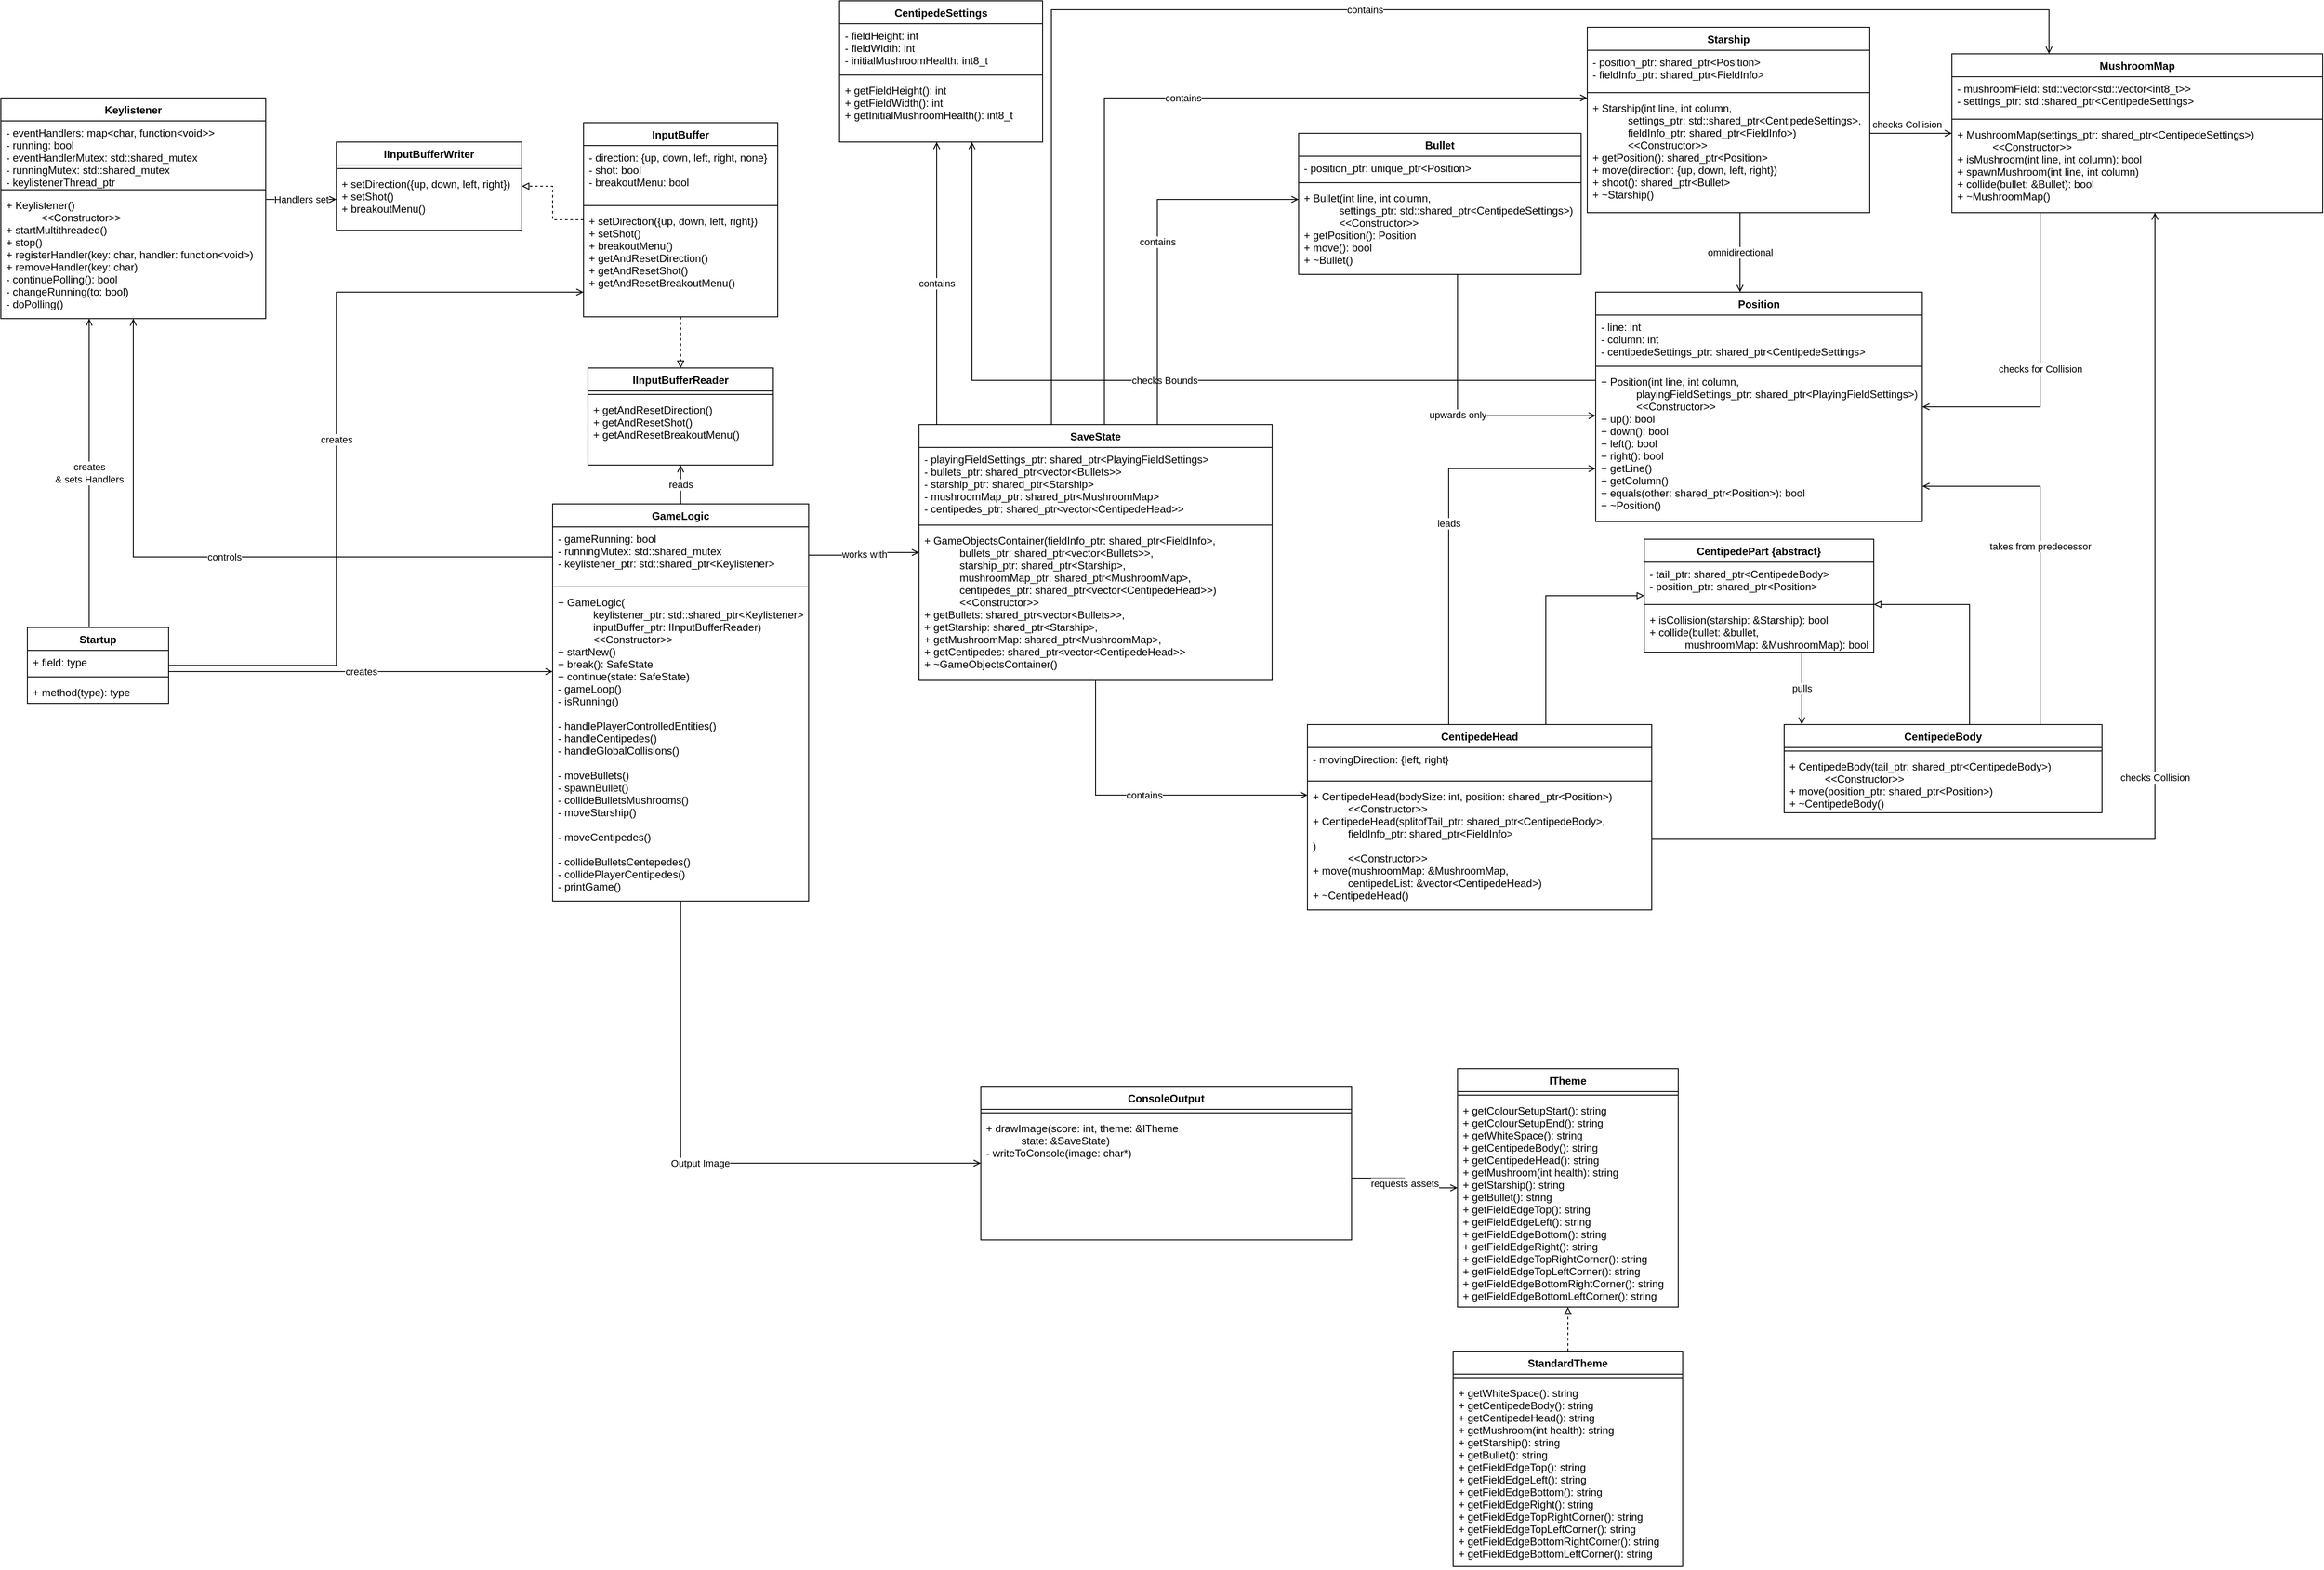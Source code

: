 <mxfile version="15.2.7" type="device"><diagram id="Fete3AJFp-oHdS9bqyW5" name="Seite-1"><mxGraphModel dx="2306" dy="1669" grid="1" gridSize="10" guides="1" tooltips="1" connect="1" arrows="1" fold="1" page="1" pageScale="1" pageWidth="827" pageHeight="1169" math="0" shadow="0"><root><mxCell id="0"/><mxCell id="1" parent="0"/><mxCell id="ihhPGb7IAAiCXQgHPR6d-10" value="leads" style="edgeStyle=orthogonalEdgeStyle;rounded=0;orthogonalLoop=1;jettySize=auto;html=1;endArrow=open;endFill=0;startArrow=none;" parent="1" source="ihhPGb7IAAiCXQgHPR6d-2" target="ihhPGb7IAAiCXQgHPR6d-6" edge="1"><mxGeometry relative="1" as="geometry"><mxPoint x="420" y="-40" as="sourcePoint"/><Array as="points"><mxPoint x="350" y="-20"/></Array></mxGeometry></mxCell><mxCell id="ihhPGb7IAAiCXQgHPR6d-20" style="edgeStyle=orthogonalEdgeStyle;rounded=0;orthogonalLoop=1;jettySize=auto;html=1;endArrow=block;endFill=0;" parent="1" source="ihhPGb7IAAiCXQgHPR6d-2" target="ihhPGb7IAAiCXQgHPR6d-11" edge="1"><mxGeometry relative="1" as="geometry"><Array as="points"><mxPoint x="460" y="124"/></Array></mxGeometry></mxCell><mxCell id="Fe8BM5wLghhJ3K5eQY7F-3" value="checks Collision" style="edgeStyle=orthogonalEdgeStyle;rounded=0;orthogonalLoop=1;jettySize=auto;html=1;endArrow=open;endFill=0;" parent="1" source="ihhPGb7IAAiCXQgHPR6d-2" target="ihhPGb7IAAiCXQgHPR6d-36" edge="1"><mxGeometry relative="1" as="geometry"><Array as="points"><mxPoint x="1150" y="400"/></Array></mxGeometry></mxCell><mxCell id="ihhPGb7IAAiCXQgHPR6d-2" value="CentipedeHead" style="swimlane;fontStyle=1;align=center;verticalAlign=top;childLayout=stackLayout;horizontal=1;startSize=26;horizontalStack=0;resizeParent=1;resizeParentMax=0;resizeLast=0;collapsible=1;marginBottom=0;" parent="1" vertex="1"><mxGeometry x="190" y="270" width="390" height="210" as="geometry"/></mxCell><mxCell id="ihhPGb7IAAiCXQgHPR6d-3" value="- movingDirection: {left, right}" style="text;strokeColor=none;fillColor=none;align=left;verticalAlign=top;spacingLeft=4;spacingRight=4;overflow=hidden;rotatable=0;points=[[0,0.5],[1,0.5]];portConstraint=eastwest;" parent="ihhPGb7IAAiCXQgHPR6d-2" vertex="1"><mxGeometry y="26" width="390" height="34" as="geometry"/></mxCell><mxCell id="ihhPGb7IAAiCXQgHPR6d-4" value="" style="line;strokeWidth=1;fillColor=none;align=left;verticalAlign=middle;spacingTop=-1;spacingLeft=3;spacingRight=3;rotatable=0;labelPosition=right;points=[];portConstraint=eastwest;" parent="ihhPGb7IAAiCXQgHPR6d-2" vertex="1"><mxGeometry y="60" width="390" height="8" as="geometry"/></mxCell><mxCell id="ihhPGb7IAAiCXQgHPR6d-5" value="+ CentipedeHead(bodySize: int, position: shared_ptr&lt;Position&gt;)&#10;            &lt;&lt;Constructor&gt;&gt;&#10;+ CentipedeHead(splitofTail_ptr: shared_ptr&lt;CentipedeBody&gt;,&#10;            fieldInfo_ptr: shared_ptr&lt;FieldInfo&gt;&#10;)&#10;            &lt;&lt;Constructor&gt;&gt;&#10;+ move(mushroomMap: &amp;MushroomMap, &#10;            centipedeList: &amp;vector&lt;CentipedeHead&gt;)&#10;+ ~CentipedeHead()" style="text;strokeColor=none;fillColor=none;align=left;verticalAlign=top;spacingLeft=4;spacingRight=4;overflow=hidden;rotatable=0;points=[[0,0.5],[1,0.5]];portConstraint=eastwest;" parent="ihhPGb7IAAiCXQgHPR6d-2" vertex="1"><mxGeometry y="68" width="390" height="142" as="geometry"/></mxCell><mxCell id="ihhPGb7IAAiCXQgHPR6d-6" value="Position" style="swimlane;fontStyle=1;align=center;verticalAlign=top;childLayout=stackLayout;horizontal=1;startSize=26;horizontalStack=0;resizeParent=1;resizeParentMax=0;resizeLast=0;collapsible=1;marginBottom=0;" parent="1" vertex="1"><mxGeometry x="516.5" y="-220" width="370" height="260" as="geometry"/></mxCell><mxCell id="ihhPGb7IAAiCXQgHPR6d-7" value="- line: int&#10;- column: int&#10;- centipedeSettings_ptr: shared_ptr&lt;CentipedeSettings&gt;" style="text;strokeColor=none;fillColor=none;align=left;verticalAlign=top;spacingLeft=4;spacingRight=4;overflow=hidden;rotatable=0;points=[[0,0.5],[1,0.5]];portConstraint=eastwest;" parent="ihhPGb7IAAiCXQgHPR6d-6" vertex="1"><mxGeometry y="26" width="370" height="54" as="geometry"/></mxCell><mxCell id="ihhPGb7IAAiCXQgHPR6d-8" value="" style="line;strokeWidth=1;fillColor=none;align=left;verticalAlign=middle;spacingTop=-1;spacingLeft=3;spacingRight=3;rotatable=0;labelPosition=right;points=[];portConstraint=eastwest;" parent="ihhPGb7IAAiCXQgHPR6d-6" vertex="1"><mxGeometry y="80" width="370" height="8" as="geometry"/></mxCell><mxCell id="ihhPGb7IAAiCXQgHPR6d-9" value="+ Position(int line, int column,&#10;            playingFieldSettings_ptr: shared_ptr&lt;PlayingFieldSettings&gt;) &#10;            &lt;&lt;Constructor&gt;&gt;&#10;+ up(): bool&#10;+ down(): bool&#10;+ left(): bool&#10;+ right(): bool&#10;+ getLine()&#10;+ getColumn()&#10;+ equals(other: shared_ptr&lt;Position&gt;): bool&#10;+ ~Position()" style="text;strokeColor=none;fillColor=none;align=left;verticalAlign=top;spacingLeft=4;spacingRight=4;overflow=hidden;rotatable=0;points=[[0,0.5],[1,0.5]];portConstraint=eastwest;" parent="ihhPGb7IAAiCXQgHPR6d-6" vertex="1"><mxGeometry y="88" width="370" height="172" as="geometry"/></mxCell><mxCell id="ihhPGb7IAAiCXQgHPR6d-11" value="CentipedePart {abstract}" style="swimlane;fontStyle=1;align=center;verticalAlign=top;childLayout=stackLayout;horizontal=1;startSize=26;horizontalStack=0;resizeParent=1;resizeParentMax=0;resizeLast=0;collapsible=1;marginBottom=0;" parent="1" vertex="1"><mxGeometry x="571.5" y="60" width="260" height="128" as="geometry"/></mxCell><mxCell id="ihhPGb7IAAiCXQgHPR6d-12" value="- tail_ptr: shared_ptr&lt;CentipedeBody&gt;&#10;- position_ptr: shared_ptr&lt;Position&gt;" style="text;strokeColor=none;fillColor=none;align=left;verticalAlign=top;spacingLeft=4;spacingRight=4;overflow=hidden;rotatable=0;points=[[0,0.5],[1,0.5]];portConstraint=eastwest;" parent="ihhPGb7IAAiCXQgHPR6d-11" vertex="1"><mxGeometry y="26" width="260" height="44" as="geometry"/></mxCell><mxCell id="ihhPGb7IAAiCXQgHPR6d-13" value="" style="line;strokeWidth=1;fillColor=none;align=left;verticalAlign=middle;spacingTop=-1;spacingLeft=3;spacingRight=3;rotatable=0;labelPosition=right;points=[];portConstraint=eastwest;" parent="ihhPGb7IAAiCXQgHPR6d-11" vertex="1"><mxGeometry y="70" width="260" height="8" as="geometry"/></mxCell><mxCell id="ihhPGb7IAAiCXQgHPR6d-14" value="+ isCollision(starship: &amp;Starship): bool&#10;+ collide(bullet: &amp;bullet, &#10;            mushroomMap: &amp;MushroomMap): bool " style="text;strokeColor=none;fillColor=none;align=left;verticalAlign=top;spacingLeft=4;spacingRight=4;overflow=hidden;rotatable=0;points=[[0,0.5],[1,0.5]];portConstraint=eastwest;" parent="ihhPGb7IAAiCXQgHPR6d-11" vertex="1"><mxGeometry y="78" width="260" height="50" as="geometry"/></mxCell><mxCell id="ihhPGb7IAAiCXQgHPR6d-21" value="CentipedeBody" style="swimlane;fontStyle=1;align=center;verticalAlign=top;childLayout=stackLayout;horizontal=1;startSize=26;horizontalStack=0;resizeParent=1;resizeParentMax=0;resizeLast=0;collapsible=1;marginBottom=0;" parent="1" vertex="1"><mxGeometry x="730" y="270" width="360" height="100" as="geometry"/></mxCell><mxCell id="ihhPGb7IAAiCXQgHPR6d-23" value="" style="line;strokeWidth=1;fillColor=none;align=left;verticalAlign=middle;spacingTop=-1;spacingLeft=3;spacingRight=3;rotatable=0;labelPosition=right;points=[];portConstraint=eastwest;" parent="ihhPGb7IAAiCXQgHPR6d-21" vertex="1"><mxGeometry y="26" width="360" height="8" as="geometry"/></mxCell><mxCell id="ihhPGb7IAAiCXQgHPR6d-24" value="+ CentipedeBody(tail_ptr: shared_ptr&lt;CentipedeBody&gt;) &#10;            &lt;&lt;Constructor&gt;&gt;&#10;+ move(position_ptr: shared_ptr&lt;Position&gt;)&#10;+ ~CentipedeBody()" style="text;strokeColor=none;fillColor=none;align=left;verticalAlign=top;spacingLeft=4;spacingRight=4;overflow=hidden;rotatable=0;points=[[0,0.5],[1,0.5]];portConstraint=eastwest;" parent="ihhPGb7IAAiCXQgHPR6d-21" vertex="1"><mxGeometry y="34" width="360" height="66" as="geometry"/></mxCell><mxCell id="ihhPGb7IAAiCXQgHPR6d-25" value="pulls" style="edgeStyle=orthogonalEdgeStyle;rounded=0;orthogonalLoop=1;jettySize=auto;html=1;endArrow=open;endFill=0;startArrow=none;" parent="1" source="ihhPGb7IAAiCXQgHPR6d-11" target="ihhPGb7IAAiCXQgHPR6d-21" edge="1"><mxGeometry relative="1" as="geometry"><mxPoint x="360.034" y="280" as="sourcePoint"/><mxPoint x="570" y="-39.966" as="targetPoint"/><Array as="points"><mxPoint x="750" y="240"/><mxPoint x="750" y="240"/></Array></mxGeometry></mxCell><mxCell id="ihhPGb7IAAiCXQgHPR6d-26" style="edgeStyle=orthogonalEdgeStyle;rounded=0;orthogonalLoop=1;jettySize=auto;html=1;endArrow=block;endFill=0;" parent="1" source="ihhPGb7IAAiCXQgHPR6d-21" target="ihhPGb7IAAiCXQgHPR6d-11" edge="1"><mxGeometry relative="1" as="geometry"><mxPoint x="470" y="280" as="sourcePoint"/><mxPoint x="630" y="134.034" as="targetPoint"/><Array as="points"><mxPoint x="940" y="134"/></Array></mxGeometry></mxCell><mxCell id="ihhPGb7IAAiCXQgHPR6d-27" value="takes from predecessor" style="edgeStyle=orthogonalEdgeStyle;rounded=0;orthogonalLoop=1;jettySize=auto;html=1;endArrow=open;endFill=0;startArrow=none;" parent="1" source="ihhPGb7IAAiCXQgHPR6d-21" target="ihhPGb7IAAiCXQgHPR6d-6" edge="1"><mxGeometry relative="1" as="geometry"><mxPoint x="360" y="280" as="sourcePoint"/><mxPoint x="570" y="-40" as="targetPoint"/><Array as="points"><mxPoint x="1020"/></Array></mxGeometry></mxCell><mxCell id="ihhPGb7IAAiCXQgHPR6d-28" value="Bullet" style="swimlane;fontStyle=1;align=center;verticalAlign=top;childLayout=stackLayout;horizontal=1;startSize=26;horizontalStack=0;resizeParent=1;resizeParentMax=0;resizeLast=0;collapsible=1;marginBottom=0;" parent="1" vertex="1"><mxGeometry x="180" y="-400" width="320" height="160" as="geometry"/></mxCell><mxCell id="ihhPGb7IAAiCXQgHPR6d-29" value="- position_ptr: unique_ptr&lt;Position&gt;" style="text;strokeColor=none;fillColor=none;align=left;verticalAlign=top;spacingLeft=4;spacingRight=4;overflow=hidden;rotatable=0;points=[[0,0.5],[1,0.5]];portConstraint=eastwest;" parent="ihhPGb7IAAiCXQgHPR6d-28" vertex="1"><mxGeometry y="26" width="320" height="26" as="geometry"/></mxCell><mxCell id="ihhPGb7IAAiCXQgHPR6d-30" value="" style="line;strokeWidth=1;fillColor=none;align=left;verticalAlign=middle;spacingTop=-1;spacingLeft=3;spacingRight=3;rotatable=0;labelPosition=right;points=[];portConstraint=eastwest;" parent="ihhPGb7IAAiCXQgHPR6d-28" vertex="1"><mxGeometry y="52" width="320" height="8" as="geometry"/></mxCell><mxCell id="ihhPGb7IAAiCXQgHPR6d-31" value="+ Bullet(int line, int column, &#10;            settings_ptr: std::shared_ptr&lt;CentipedeSettings&gt;)&#10;            &lt;&lt;Constructor&gt;&gt;&#10;+ getPosition(): Position&#10;+ move(): bool&#10;+ ~Bullet()" style="text;strokeColor=none;fillColor=none;align=left;verticalAlign=top;spacingLeft=4;spacingRight=4;overflow=hidden;rotatable=0;points=[[0,0.5],[1,0.5]];portConstraint=eastwest;" parent="ihhPGb7IAAiCXQgHPR6d-28" vertex="1"><mxGeometry y="60" width="320" height="100" as="geometry"/></mxCell><mxCell id="9--VVOjjglLbvGgBXjqM-2" value="checks Bounds" style="edgeStyle=orthogonalEdgeStyle;rounded=0;orthogonalLoop=1;jettySize=auto;html=1;endArrow=open;endFill=0;" parent="1" source="ihhPGb7IAAiCXQgHPR6d-6" target="ihhPGb7IAAiCXQgHPR6d-56" edge="1"><mxGeometry relative="1" as="geometry"><Array as="points"><mxPoint x="-190" y="-120"/></Array></mxGeometry></mxCell><mxCell id="ihhPGb7IAAiCXQgHPR6d-32" value="Starship" style="swimlane;fontStyle=1;align=center;verticalAlign=top;childLayout=stackLayout;horizontal=1;startSize=26;horizontalStack=0;resizeParent=1;resizeParentMax=0;resizeLast=0;collapsible=1;marginBottom=0;" parent="1" vertex="1"><mxGeometry x="507" y="-520" width="320" height="210" as="geometry"/></mxCell><mxCell id="ihhPGb7IAAiCXQgHPR6d-33" value="- position_ptr: shared_ptr&lt;Position&gt;&#10;- fieldInfo_ptr: shared_ptr&lt;FieldInfo&gt;" style="text;strokeColor=none;fillColor=none;align=left;verticalAlign=top;spacingLeft=4;spacingRight=4;overflow=hidden;rotatable=0;points=[[0,0.5],[1,0.5]];portConstraint=eastwest;" parent="ihhPGb7IAAiCXQgHPR6d-32" vertex="1"><mxGeometry y="26" width="320" height="44" as="geometry"/></mxCell><mxCell id="ihhPGb7IAAiCXQgHPR6d-34" value="" style="line;strokeWidth=1;fillColor=none;align=left;verticalAlign=middle;spacingTop=-1;spacingLeft=3;spacingRight=3;rotatable=0;labelPosition=right;points=[];portConstraint=eastwest;" parent="ihhPGb7IAAiCXQgHPR6d-32" vertex="1"><mxGeometry y="70" width="320" height="8" as="geometry"/></mxCell><mxCell id="ihhPGb7IAAiCXQgHPR6d-35" value="+ Starship(int line, int column, &#10;            settings_ptr: std::shared_ptr&lt;CentipedeSettings&gt;,&#10;            fieldInfo_ptr: shared_ptr&lt;FieldInfo&gt;)&#10;            &lt;&lt;Constructor&gt;&gt;&#10;+ getPosition(): shared_ptr&lt;Position&gt;&#10;+ move(direction: {up, down, left, right})&#10;+ shoot(): shared_ptr&lt;Bullet&gt;&#10;+ ~Starship()" style="text;strokeColor=none;fillColor=none;align=left;verticalAlign=top;spacingLeft=4;spacingRight=4;overflow=hidden;rotatable=0;points=[[0,0.5],[1,0.5]];portConstraint=eastwest;" parent="ihhPGb7IAAiCXQgHPR6d-32" vertex="1"><mxGeometry y="78" width="320" height="132" as="geometry"/></mxCell><mxCell id="Fe8BM5wLghhJ3K5eQY7F-29" value="checks for Collision" style="edgeStyle=orthogonalEdgeStyle;rounded=0;orthogonalLoop=1;jettySize=auto;html=1;endArrow=open;endFill=0;" parent="1" source="ihhPGb7IAAiCXQgHPR6d-36" target="ihhPGb7IAAiCXQgHPR6d-6" edge="1"><mxGeometry relative="1" as="geometry"><Array as="points"><mxPoint x="1020" y="-90"/></Array></mxGeometry></mxCell><mxCell id="ihhPGb7IAAiCXQgHPR6d-36" value="MushroomMap" style="swimlane;fontStyle=1;align=center;verticalAlign=top;childLayout=stackLayout;horizontal=1;startSize=26;horizontalStack=0;resizeParent=1;resizeParentMax=0;resizeLast=0;collapsible=1;marginBottom=0;" parent="1" vertex="1"><mxGeometry x="920" y="-490" width="420" height="180" as="geometry"/></mxCell><mxCell id="ihhPGb7IAAiCXQgHPR6d-37" value="- mushroomField: std::vector&lt;std::vector&lt;int8_t&gt;&gt;&#10;- settings_ptr: std::shared_ptr&lt;CentipedeSettings&gt;" style="text;strokeColor=none;fillColor=none;align=left;verticalAlign=top;spacingLeft=4;spacingRight=4;overflow=hidden;rotatable=0;points=[[0,0.5],[1,0.5]];portConstraint=eastwest;" parent="ihhPGb7IAAiCXQgHPR6d-36" vertex="1"><mxGeometry y="26" width="420" height="44" as="geometry"/></mxCell><mxCell id="ihhPGb7IAAiCXQgHPR6d-38" value="" style="line;strokeWidth=1;fillColor=none;align=left;verticalAlign=middle;spacingTop=-1;spacingLeft=3;spacingRight=3;rotatable=0;labelPosition=right;points=[];portConstraint=eastwest;" parent="ihhPGb7IAAiCXQgHPR6d-36" vertex="1"><mxGeometry y="70" width="420" height="8" as="geometry"/></mxCell><mxCell id="ihhPGb7IAAiCXQgHPR6d-39" value="+ MushroomMap(settings_ptr: shared_ptr&lt;CentipedeSettings&gt;)&#10;            &lt;&lt;Constructor&gt;&gt;&#10;+ isMushroom(int line, int column): bool&#10;+ spawnMushroom(int line, int column)&#10;+ collide(bullet: &amp;Bullet): bool&#10;+ ~MushroomMap()" style="text;strokeColor=none;fillColor=none;align=left;verticalAlign=top;spacingLeft=4;spacingRight=4;overflow=hidden;rotatable=0;points=[[0,0.5],[1,0.5]];portConstraint=eastwest;" parent="ihhPGb7IAAiCXQgHPR6d-36" vertex="1"><mxGeometry y="78" width="420" height="102" as="geometry"/></mxCell><mxCell id="ihhPGb7IAAiCXQgHPR6d-41" value="upwards only" style="edgeStyle=orthogonalEdgeStyle;rounded=0;orthogonalLoop=1;jettySize=auto;html=1;endArrow=open;endFill=0;startArrow=none;" parent="1" source="ihhPGb7IAAiCXQgHPR6d-28" target="ihhPGb7IAAiCXQgHPR6d-6" edge="1"><mxGeometry relative="1" as="geometry"><mxPoint x="360.034" y="280" as="sourcePoint"/><mxPoint x="571.5" y="-39.966" as="targetPoint"/><Array as="points"><mxPoint x="360" y="-80"/></Array></mxGeometry></mxCell><mxCell id="ihhPGb7IAAiCXQgHPR6d-43" value="omnidirectional" style="edgeStyle=orthogonalEdgeStyle;rounded=0;orthogonalLoop=1;jettySize=auto;html=1;endArrow=open;endFill=0;startArrow=none;" parent="1" source="ihhPGb7IAAiCXQgHPR6d-32" target="ihhPGb7IAAiCXQgHPR6d-6" edge="1"><mxGeometry relative="1" as="geometry"><mxPoint x="1030.034" y="280" as="sourcePoint"/><mxPoint x="851.5" y="10.034" as="targetPoint"/><Array as="points"><mxPoint x="680" y="-230"/><mxPoint x="680" y="-230"/></Array></mxGeometry></mxCell><mxCell id="ihhPGb7IAAiCXQgHPR6d-48" value="contains" style="edgeStyle=orthogonalEdgeStyle;rounded=0;orthogonalLoop=1;jettySize=auto;html=1;endArrow=open;endFill=0;" parent="1" source="ihhPGb7IAAiCXQgHPR6d-44" target="ihhPGb7IAAiCXQgHPR6d-2" edge="1"><mxGeometry relative="1" as="geometry"><Array as="points"><mxPoint x="-50" y="350"/></Array></mxGeometry></mxCell><mxCell id="ihhPGb7IAAiCXQgHPR6d-49" value="contains" style="edgeStyle=orthogonalEdgeStyle;rounded=0;orthogonalLoop=1;jettySize=auto;html=1;endArrow=open;endFill=0;" parent="1" source="ihhPGb7IAAiCXQgHPR6d-44" target="ihhPGb7IAAiCXQgHPR6d-28" edge="1"><mxGeometry relative="1" as="geometry"><Array as="points"><mxPoint x="20" y="-325"/></Array></mxGeometry></mxCell><mxCell id="ihhPGb7IAAiCXQgHPR6d-50" value="contains" style="edgeStyle=orthogonalEdgeStyle;rounded=0;orthogonalLoop=1;jettySize=auto;html=1;endArrow=open;endFill=0;" parent="1" source="ihhPGb7IAAiCXQgHPR6d-44" target="ihhPGb7IAAiCXQgHPR6d-32" edge="1"><mxGeometry relative="1" as="geometry"><Array as="points"><mxPoint x="-40" y="-440"/></Array></mxGeometry></mxCell><mxCell id="ihhPGb7IAAiCXQgHPR6d-51" value="contains" style="edgeStyle=orthogonalEdgeStyle;rounded=0;orthogonalLoop=1;jettySize=auto;html=1;endArrow=open;endFill=0;" parent="1" source="ihhPGb7IAAiCXQgHPR6d-44" target="ihhPGb7IAAiCXQgHPR6d-36" edge="1"><mxGeometry relative="1" as="geometry"><Array as="points"><mxPoint x="-100" y="-540"/><mxPoint x="1030" y="-540"/></Array></mxGeometry></mxCell><mxCell id="9--VVOjjglLbvGgBXjqM-1" value="contains" style="edgeStyle=orthogonalEdgeStyle;rounded=0;orthogonalLoop=1;jettySize=auto;html=1;endArrow=open;endFill=0;" parent="1" source="ihhPGb7IAAiCXQgHPR6d-44" target="ihhPGb7IAAiCXQgHPR6d-56" edge="1"><mxGeometry relative="1" as="geometry"><Array as="points"><mxPoint x="-230" y="-310"/><mxPoint x="-230" y="-310"/></Array></mxGeometry></mxCell><mxCell id="ihhPGb7IAAiCXQgHPR6d-44" value="SaveState" style="swimlane;fontStyle=1;align=center;verticalAlign=top;childLayout=stackLayout;horizontal=1;startSize=26;horizontalStack=0;resizeParent=1;resizeParentMax=0;resizeLast=0;collapsible=1;marginBottom=0;" parent="1" vertex="1"><mxGeometry x="-250" y="-70" width="400" height="290" as="geometry"/></mxCell><mxCell id="ihhPGb7IAAiCXQgHPR6d-45" value="- playingFieldSettings_ptr: shared_ptr&lt;PlayingFieldSettings&gt;&#10;- bullets_ptr: shared_ptr&lt;vector&lt;Bullets&gt;&gt;&#10;- starship_ptr: shared_ptr&lt;Starship&gt;&#10;- mushroomMap_ptr: shared_ptr&lt;MushroomMap&gt;&#10;- centipedes_ptr: shared_ptr&lt;vector&lt;CentipedeHead&gt;&gt;" style="text;strokeColor=none;fillColor=none;align=left;verticalAlign=top;spacingLeft=4;spacingRight=4;overflow=hidden;rotatable=0;points=[[0,0.5],[1,0.5]];portConstraint=eastwest;" parent="ihhPGb7IAAiCXQgHPR6d-44" vertex="1"><mxGeometry y="26" width="400" height="84" as="geometry"/></mxCell><mxCell id="ihhPGb7IAAiCXQgHPR6d-46" value="" style="line;strokeWidth=1;fillColor=none;align=left;verticalAlign=middle;spacingTop=-1;spacingLeft=3;spacingRight=3;rotatable=0;labelPosition=right;points=[];portConstraint=eastwest;" parent="ihhPGb7IAAiCXQgHPR6d-44" vertex="1"><mxGeometry y="110" width="400" height="8" as="geometry"/></mxCell><mxCell id="ihhPGb7IAAiCXQgHPR6d-47" value="+ GameObjectsContainer(fieldInfo_ptr: shared_ptr&lt;FieldInfo&gt;, &#10;            bullets_ptr: shared_ptr&lt;vector&lt;Bullets&gt;&gt;,&#10;            starship_ptr: shared_ptr&lt;Starship&gt;,&#10;            mushroomMap_ptr: shared_ptr&lt;MushroomMap&gt;,&#10;            centipedes_ptr: shared_ptr&lt;vector&lt;CentipedeHead&gt;&gt;)&#10;            &lt;&lt;Constructor&gt;&gt;&#10;+ getBullets: shared_ptr&lt;vector&lt;Bullets&gt;&gt;,&#10;+ getStarship: shared_ptr&lt;Starship&gt;,&#10;+ getMushroomMap: shared_ptr&lt;MushroomMap&gt;,&#10;+ getCentipedes: shared_ptr&lt;vector&lt;CentipedeHead&gt;&gt;&#10;+ ~GameObjectsContainer()" style="text;strokeColor=none;fillColor=none;align=left;verticalAlign=top;spacingLeft=4;spacingRight=4;overflow=hidden;rotatable=0;points=[[0,0.5],[1,0.5]];portConstraint=eastwest;" parent="ihhPGb7IAAiCXQgHPR6d-44" vertex="1"><mxGeometry y="118" width="400" height="172" as="geometry"/></mxCell><mxCell id="ihhPGb7IAAiCXQgHPR6d-52" value="ConsoleOutput" style="swimlane;fontStyle=1;align=center;verticalAlign=top;childLayout=stackLayout;horizontal=1;startSize=26;horizontalStack=0;resizeParent=1;resizeParentMax=0;resizeLast=0;collapsible=1;marginBottom=0;" parent="1" vertex="1"><mxGeometry x="-180" y="680" width="420" height="174" as="geometry"/></mxCell><mxCell id="ihhPGb7IAAiCXQgHPR6d-54" value="" style="line;strokeWidth=1;fillColor=none;align=left;verticalAlign=middle;spacingTop=-1;spacingLeft=3;spacingRight=3;rotatable=0;labelPosition=right;points=[];portConstraint=eastwest;" parent="ihhPGb7IAAiCXQgHPR6d-52" vertex="1"><mxGeometry y="26" width="420" height="8" as="geometry"/></mxCell><mxCell id="ihhPGb7IAAiCXQgHPR6d-55" value="+ drawImage(score: int, theme: &amp;ITheme&#10;            state: &amp;SaveState)&#10;- writeToConsole(image: char*)" style="text;strokeColor=none;fillColor=none;align=left;verticalAlign=top;spacingLeft=4;spacingRight=4;overflow=hidden;rotatable=0;points=[[0,0.5],[1,0.5]];portConstraint=eastwest;" parent="ihhPGb7IAAiCXQgHPR6d-52" vertex="1"><mxGeometry y="34" width="420" height="140" as="geometry"/></mxCell><mxCell id="ihhPGb7IAAiCXQgHPR6d-56" value="CentipedeSettings" style="swimlane;fontStyle=1;align=center;verticalAlign=top;childLayout=stackLayout;horizontal=1;startSize=26;horizontalStack=0;resizeParent=1;resizeParentMax=0;resizeLast=0;collapsible=1;marginBottom=0;" parent="1" vertex="1"><mxGeometry x="-340" y="-550" width="230" height="160" as="geometry"/></mxCell><mxCell id="ihhPGb7IAAiCXQgHPR6d-57" value="- fieldHeight: int&#10;- fieldWidth: int&#10;- initialMushroomHealth: int8_t " style="text;strokeColor=none;fillColor=none;align=left;verticalAlign=top;spacingLeft=4;spacingRight=4;overflow=hidden;rotatable=0;points=[[0,0.5],[1,0.5]];portConstraint=eastwest;" parent="ihhPGb7IAAiCXQgHPR6d-56" vertex="1"><mxGeometry y="26" width="230" height="54" as="geometry"/></mxCell><mxCell id="ihhPGb7IAAiCXQgHPR6d-58" value="" style="line;strokeWidth=1;fillColor=none;align=left;verticalAlign=middle;spacingTop=-1;spacingLeft=3;spacingRight=3;rotatable=0;labelPosition=right;points=[];portConstraint=eastwest;" parent="ihhPGb7IAAiCXQgHPR6d-56" vertex="1"><mxGeometry y="80" width="230" height="8" as="geometry"/></mxCell><mxCell id="ihhPGb7IAAiCXQgHPR6d-59" value="+ getFieldHeight(): int&#10;+ getFieldWidth(): int&#10;+ getInitialMushroomHealth(): int8_t" style="text;strokeColor=none;fillColor=none;align=left;verticalAlign=top;spacingLeft=4;spacingRight=4;overflow=hidden;rotatable=0;points=[[0,0.5],[1,0.5]];portConstraint=eastwest;" parent="ihhPGb7IAAiCXQgHPR6d-56" vertex="1"><mxGeometry y="88" width="230" height="72" as="geometry"/></mxCell><mxCell id="ihhPGb7IAAiCXQgHPR6d-60" value="ITheme" style="swimlane;fontStyle=1;align=center;verticalAlign=top;childLayout=stackLayout;horizontal=1;startSize=26;horizontalStack=0;resizeParent=1;resizeParentMax=0;resizeLast=0;collapsible=1;marginBottom=0;" parent="1" vertex="1"><mxGeometry x="360" y="660" width="250" height="270" as="geometry"/></mxCell><mxCell id="ihhPGb7IAAiCXQgHPR6d-62" value="" style="line;strokeWidth=1;fillColor=none;align=left;verticalAlign=middle;spacingTop=-1;spacingLeft=3;spacingRight=3;rotatable=0;labelPosition=right;points=[];portConstraint=eastwest;" parent="ihhPGb7IAAiCXQgHPR6d-60" vertex="1"><mxGeometry y="26" width="250" height="8" as="geometry"/></mxCell><mxCell id="ihhPGb7IAAiCXQgHPR6d-63" value="+ getColourSetupStart(): string&#10;+ getColourSetupEnd(): string&#10;+ getWhiteSpace(): string&#10;+ getCentipedeBody(): string&#10;+ getCentipedeHead(): string&#10;+ getMushroom(int health): string&#10;+ getStarship(): string&#10;+ getBullet(): string&#10;+ getFieldEdgeTop(): string&#10;+ getFieldEdgeLeft(): string&#10;+ getFieldEdgeBottom(): string&#10;+ getFieldEdgeRight(): string&#10;+ getFieldEdgeTopRightCorner(): string&#10;+ getFieldEdgeTopLeftCorner(): string&#10;+ getFieldEdgeBottomRightCorner(): string&#10;+ getFieldEdgeBottomLeftCorner(): string" style="text;strokeColor=none;fillColor=none;align=left;verticalAlign=top;spacingLeft=4;spacingRight=4;overflow=hidden;rotatable=0;points=[[0,0.5],[1,0.5]];portConstraint=eastwest;" parent="ihhPGb7IAAiCXQgHPR6d-60" vertex="1"><mxGeometry y="34" width="250" height="236" as="geometry"/></mxCell><mxCell id="ihhPGb7IAAiCXQgHPR6d-68" style="edgeStyle=orthogonalEdgeStyle;rounded=0;orthogonalLoop=1;jettySize=auto;html=1;dashed=1;endArrow=block;endFill=0;" parent="1" source="ihhPGb7IAAiCXQgHPR6d-64" target="ihhPGb7IAAiCXQgHPR6d-60" edge="1"><mxGeometry relative="1" as="geometry"/></mxCell><mxCell id="ihhPGb7IAAiCXQgHPR6d-64" value="StandardTheme" style="swimlane;fontStyle=1;align=center;verticalAlign=top;childLayout=stackLayout;horizontal=1;startSize=26;horizontalStack=0;resizeParent=1;resizeParentMax=0;resizeLast=0;collapsible=1;marginBottom=0;" parent="1" vertex="1"><mxGeometry x="355" y="980" width="260" height="244" as="geometry"/></mxCell><mxCell id="ihhPGb7IAAiCXQgHPR6d-66" value="" style="line;strokeWidth=1;fillColor=none;align=left;verticalAlign=middle;spacingTop=-1;spacingLeft=3;spacingRight=3;rotatable=0;labelPosition=right;points=[];portConstraint=eastwest;" parent="ihhPGb7IAAiCXQgHPR6d-64" vertex="1"><mxGeometry y="26" width="260" height="8" as="geometry"/></mxCell><mxCell id="ihhPGb7IAAiCXQgHPR6d-67" value="+ getWhiteSpace(): string&#10;+ getCentipedeBody(): string&#10;+ getCentipedeHead(): string&#10;+ getMushroom(int health): string&#10;+ getStarship(): string&#10;+ getBullet(): string&#10;+ getFieldEdgeTop(): string&#10;+ getFieldEdgeLeft(): string&#10;+ getFieldEdgeBottom(): string&#10;+ getFieldEdgeRight(): string&#10;+ getFieldEdgeTopRightCorner(): string&#10;+ getFieldEdgeTopLeftCorner(): string&#10;+ getFieldEdgeBottomRightCorner(): string&#10;+ getFieldEdgeBottomLeftCorner(): string" style="text;strokeColor=none;fillColor=none;align=left;verticalAlign=top;spacingLeft=4;spacingRight=4;overflow=hidden;rotatable=0;points=[[0,0.5],[1,0.5]];portConstraint=eastwest;" parent="ihhPGb7IAAiCXQgHPR6d-64" vertex="1"><mxGeometry y="34" width="260" height="210" as="geometry"/></mxCell><mxCell id="ihhPGb7IAAiCXQgHPR6d-69" value="requests assets" style="edgeStyle=orthogonalEdgeStyle;rounded=0;orthogonalLoop=1;jettySize=auto;html=1;endArrow=open;endFill=0;" parent="1" source="ihhPGb7IAAiCXQgHPR6d-55" target="ihhPGb7IAAiCXQgHPR6d-60" edge="1"><mxGeometry relative="1" as="geometry"/></mxCell><mxCell id="Fe8BM5wLghhJ3K5eQY7F-1" value="checks Collision" style="edgeStyle=orthogonalEdgeStyle;rounded=0;orthogonalLoop=1;jettySize=auto;html=1;endArrow=open;endFill=0;" parent="1" source="ihhPGb7IAAiCXQgHPR6d-32" target="ihhPGb7IAAiCXQgHPR6d-36" edge="1"><mxGeometry x="-0.111" y="10" relative="1" as="geometry"><Array as="points"><mxPoint x="850" y="-400"/><mxPoint x="850" y="-400"/></Array><mxPoint as="offset"/></mxGeometry></mxCell><mxCell id="Fe8BM5wLghhJ3K5eQY7F-21" value="Handlers set" style="edgeStyle=orthogonalEdgeStyle;rounded=0;orthogonalLoop=1;jettySize=auto;html=1;endArrow=open;endFill=0;" parent="1" source="Fe8BM5wLghhJ3K5eQY7F-4" target="Fe8BM5wLghhJ3K5eQY7F-12" edge="1"><mxGeometry relative="1" as="geometry"><Array as="points"><mxPoint x="-930" y="-325"/><mxPoint x="-930" y="-325"/></Array></mxGeometry></mxCell><mxCell id="Fe8BM5wLghhJ3K5eQY7F-4" value="Keylistener" style="swimlane;fontStyle=1;align=center;verticalAlign=top;childLayout=stackLayout;horizontal=1;startSize=26;horizontalStack=0;resizeParent=1;resizeParentMax=0;resizeLast=0;collapsible=1;marginBottom=0;" parent="1" vertex="1"><mxGeometry x="-1290" y="-440" width="300" height="250" as="geometry"/></mxCell><mxCell id="Fe8BM5wLghhJ3K5eQY7F-5" value="- eventHandlers: map&lt;char, function&lt;void&gt;&gt;&#10;- running: bool&#10;- eventHandlerMutex: std::shared_mutex&#10;- runningMutex: std::shared_mutex&#10;- keylistenerThread_ptr" style="text;strokeColor=none;fillColor=none;align=left;verticalAlign=top;spacingLeft=4;spacingRight=4;overflow=hidden;rotatable=0;points=[[0,0.5],[1,0.5]];portConstraint=eastwest;" parent="Fe8BM5wLghhJ3K5eQY7F-4" vertex="1"><mxGeometry y="26" width="300" height="74" as="geometry"/></mxCell><mxCell id="Fe8BM5wLghhJ3K5eQY7F-6" value="" style="line;strokeWidth=1;fillColor=none;align=left;verticalAlign=middle;spacingTop=-1;spacingLeft=3;spacingRight=3;rotatable=0;labelPosition=right;points=[];portConstraint=eastwest;" parent="Fe8BM5wLghhJ3K5eQY7F-4" vertex="1"><mxGeometry y="100" width="300" height="8" as="geometry"/></mxCell><mxCell id="Fe8BM5wLghhJ3K5eQY7F-7" value="+ Keylistener() &#10;            &lt;&lt;Constructor&gt;&gt;&#10;+ startMultithreaded()&#10;+ stop()&#10;+ registerHandler(key: char, handler: function&lt;void&gt;)&#10;+ removeHandler(key: char)&#10;- continuePolling(): bool&#10;- changeRunning(to: bool)&#10;- doPolling()" style="text;strokeColor=none;fillColor=none;align=left;verticalAlign=top;spacingLeft=4;spacingRight=4;overflow=hidden;rotatable=0;points=[[0,0.5],[1,0.5]];portConstraint=eastwest;" parent="Fe8BM5wLghhJ3K5eQY7F-4" vertex="1"><mxGeometry y="108" width="300" height="142" as="geometry"/></mxCell><mxCell id="Fe8BM5wLghhJ3K5eQY7F-16" style="edgeStyle=orthogonalEdgeStyle;rounded=0;orthogonalLoop=1;jettySize=auto;html=1;endArrow=block;endFill=0;dashed=1;" parent="1" source="Fe8BM5wLghhJ3K5eQY7F-8" target="Fe8BM5wLghhJ3K5eQY7F-12" edge="1"><mxGeometry relative="1" as="geometry"/></mxCell><mxCell id="Fe8BM5wLghhJ3K5eQY7F-20" style="edgeStyle=orthogonalEdgeStyle;rounded=0;orthogonalLoop=1;jettySize=auto;html=1;dashed=1;endArrow=block;endFill=0;" parent="1" source="Fe8BM5wLghhJ3K5eQY7F-8" target="Fe8BM5wLghhJ3K5eQY7F-17" edge="1"><mxGeometry relative="1" as="geometry"/></mxCell><mxCell id="Fe8BM5wLghhJ3K5eQY7F-8" value="InputBuffer" style="swimlane;fontStyle=1;align=center;verticalAlign=top;childLayout=stackLayout;horizontal=1;startSize=26;horizontalStack=0;resizeParent=1;resizeParentMax=0;resizeLast=0;collapsible=1;marginBottom=0;" parent="1" vertex="1"><mxGeometry x="-630" y="-412" width="220" height="220" as="geometry"/></mxCell><mxCell id="Fe8BM5wLghhJ3K5eQY7F-9" value="- direction: {up, down, left, right, none}&#10;- shot: bool&#10;- breakoutMenu: bool" style="text;strokeColor=none;fillColor=none;align=left;verticalAlign=top;spacingLeft=4;spacingRight=4;overflow=hidden;rotatable=0;points=[[0,0.5],[1,0.5]];portConstraint=eastwest;" parent="Fe8BM5wLghhJ3K5eQY7F-8" vertex="1"><mxGeometry y="26" width="220" height="64" as="geometry"/></mxCell><mxCell id="Fe8BM5wLghhJ3K5eQY7F-10" value="" style="line;strokeWidth=1;fillColor=none;align=left;verticalAlign=middle;spacingTop=-1;spacingLeft=3;spacingRight=3;rotatable=0;labelPosition=right;points=[];portConstraint=eastwest;" parent="Fe8BM5wLghhJ3K5eQY7F-8" vertex="1"><mxGeometry y="90" width="220" height="8" as="geometry"/></mxCell><mxCell id="Fe8BM5wLghhJ3K5eQY7F-11" value="+ setDirection({up, down, left, right})&#10;+ setShot()&#10;+ breakoutMenu()&#10;+ getAndResetDirection()&#10;+ getAndResetShot()&#10;+ getAndResetBreakoutMenu()" style="text;strokeColor=none;fillColor=none;align=left;verticalAlign=top;spacingLeft=4;spacingRight=4;overflow=hidden;rotatable=0;points=[[0,0.5],[1,0.5]];portConstraint=eastwest;" parent="Fe8BM5wLghhJ3K5eQY7F-8" vertex="1"><mxGeometry y="98" width="220" height="122" as="geometry"/></mxCell><mxCell id="Fe8BM5wLghhJ3K5eQY7F-12" value="IInputBufferWriter" style="swimlane;fontStyle=1;align=center;verticalAlign=top;childLayout=stackLayout;horizontal=1;startSize=26;horizontalStack=0;resizeParent=1;resizeParentMax=0;resizeLast=0;collapsible=1;marginBottom=0;" parent="1" vertex="1"><mxGeometry x="-910" y="-390" width="210" height="100" as="geometry"/></mxCell><mxCell id="Fe8BM5wLghhJ3K5eQY7F-14" value="" style="line;strokeWidth=1;fillColor=none;align=left;verticalAlign=middle;spacingTop=-1;spacingLeft=3;spacingRight=3;rotatable=0;labelPosition=right;points=[];portConstraint=eastwest;" parent="Fe8BM5wLghhJ3K5eQY7F-12" vertex="1"><mxGeometry y="26" width="210" height="8" as="geometry"/></mxCell><mxCell id="Fe8BM5wLghhJ3K5eQY7F-15" value="+ setDirection({up, down, left, right})&#10;+ setShot()&#10;+ breakoutMenu()" style="text;strokeColor=none;fillColor=none;align=left;verticalAlign=top;spacingLeft=4;spacingRight=4;overflow=hidden;rotatable=0;points=[[0,0.5],[1,0.5]];portConstraint=eastwest;" parent="Fe8BM5wLghhJ3K5eQY7F-12" vertex="1"><mxGeometry y="34" width="210" height="66" as="geometry"/></mxCell><mxCell id="Fe8BM5wLghhJ3K5eQY7F-17" value="IInputBufferReader" style="swimlane;fontStyle=1;align=center;verticalAlign=top;childLayout=stackLayout;horizontal=1;startSize=26;horizontalStack=0;resizeParent=1;resizeParentMax=0;resizeLast=0;collapsible=1;marginBottom=0;" parent="1" vertex="1"><mxGeometry x="-625" y="-134" width="210" height="110" as="geometry"/></mxCell><mxCell id="Fe8BM5wLghhJ3K5eQY7F-18" value="" style="line;strokeWidth=1;fillColor=none;align=left;verticalAlign=middle;spacingTop=-1;spacingLeft=3;spacingRight=3;rotatable=0;labelPosition=right;points=[];portConstraint=eastwest;" parent="Fe8BM5wLghhJ3K5eQY7F-17" vertex="1"><mxGeometry y="26" width="210" height="8" as="geometry"/></mxCell><mxCell id="Fe8BM5wLghhJ3K5eQY7F-19" value="+ getAndResetDirection()&#10;+ getAndResetShot()&#10;+ getAndResetBreakoutMenu()" style="text;strokeColor=none;fillColor=none;align=left;verticalAlign=top;spacingLeft=4;spacingRight=4;overflow=hidden;rotatable=0;points=[[0,0.5],[1,0.5]];portConstraint=eastwest;" parent="Fe8BM5wLghhJ3K5eQY7F-17" vertex="1"><mxGeometry y="34" width="210" height="76" as="geometry"/></mxCell><mxCell id="Fe8BM5wLghhJ3K5eQY7F-26" value="reads" style="edgeStyle=orthogonalEdgeStyle;rounded=0;orthogonalLoop=1;jettySize=auto;html=1;endArrow=open;endFill=0;" parent="1" source="Fe8BM5wLghhJ3K5eQY7F-22" target="Fe8BM5wLghhJ3K5eQY7F-17" edge="1"><mxGeometry relative="1" as="geometry"/></mxCell><mxCell id="Fe8BM5wLghhJ3K5eQY7F-35" value="controls" style="edgeStyle=orthogonalEdgeStyle;rounded=0;orthogonalLoop=1;jettySize=auto;html=1;endArrow=open;endFill=0;" parent="1" source="Fe8BM5wLghhJ3K5eQY7F-22" target="Fe8BM5wLghhJ3K5eQY7F-4" edge="1"><mxGeometry relative="1" as="geometry"><Array as="points"><mxPoint x="-1140" y="80"/></Array></mxGeometry></mxCell><mxCell id="Fe8BM5wLghhJ3K5eQY7F-43" value="Output Image" style="edgeStyle=orthogonalEdgeStyle;rounded=0;orthogonalLoop=1;jettySize=auto;html=1;endArrow=open;endFill=0;" parent="1" source="Fe8BM5wLghhJ3K5eQY7F-22" target="ihhPGb7IAAiCXQgHPR6d-52" edge="1"><mxGeometry relative="1" as="geometry"><Array as="points"><mxPoint x="-520" y="767"/></Array></mxGeometry></mxCell><mxCell id="Fe8BM5wLghhJ3K5eQY7F-22" value="GameLogic" style="swimlane;fontStyle=1;align=center;verticalAlign=top;childLayout=stackLayout;horizontal=1;startSize=26;horizontalStack=0;resizeParent=1;resizeParentMax=0;resizeLast=0;collapsible=1;marginBottom=0;" parent="1" vertex="1"><mxGeometry x="-665" y="20" width="290" height="450" as="geometry"/></mxCell><mxCell id="Fe8BM5wLghhJ3K5eQY7F-23" value="- gameRunning: bool&#10;- runningMutex: std::shared_mutex&#10;- keylistener_ptr: std::shared_ptr&lt;Keylistener&gt;" style="text;strokeColor=none;fillColor=none;align=left;verticalAlign=top;spacingLeft=4;spacingRight=4;overflow=hidden;rotatable=0;points=[[0,0.5],[1,0.5]];portConstraint=eastwest;" parent="Fe8BM5wLghhJ3K5eQY7F-22" vertex="1"><mxGeometry y="26" width="290" height="64" as="geometry"/></mxCell><mxCell id="Fe8BM5wLghhJ3K5eQY7F-24" value="" style="line;strokeWidth=1;fillColor=none;align=left;verticalAlign=middle;spacingTop=-1;spacingLeft=3;spacingRight=3;rotatable=0;labelPosition=right;points=[];portConstraint=eastwest;" parent="Fe8BM5wLghhJ3K5eQY7F-22" vertex="1"><mxGeometry y="90" width="290" height="8" as="geometry"/></mxCell><mxCell id="Fe8BM5wLghhJ3K5eQY7F-25" value="+ GameLogic(&#10;            keylistener_ptr: std::shared_ptr&lt;Keylistener&gt;,&#10;            inputBuffer_ptr: IInputBufferReader)&#10;            &lt;&lt;Constructor&gt;&gt;&#10;+ startNew()&#10;+ break(): SafeState&#10;+ continue(state: SafeState)&#10;- gameLoop()&#10;- isRunning()&#10;&#10;- handlePlayerControlledEntities()&#10;- handleCentipedes()&#10;- handleGlobalCollisions()&#10;&#10;- moveBullets()&#10;- spawnBullet()&#10;- collideBulletsMushrooms()&#10;- moveStarship()&#10;&#10;- moveCentipedes()&#10;&#10;- collideBulletsCentepedes()&#10;- collidePlayerCentipedes()&#10;- printGame()" style="text;strokeColor=none;fillColor=none;align=left;verticalAlign=top;spacingLeft=4;spacingRight=4;overflow=hidden;rotatable=0;points=[[0,0.5],[1,0.5]];portConstraint=eastwest;" parent="Fe8BM5wLghhJ3K5eQY7F-22" vertex="1"><mxGeometry y="98" width="290" height="352" as="geometry"/></mxCell><mxCell id="Fe8BM5wLghhJ3K5eQY7F-27" value="works with" style="edgeStyle=orthogonalEdgeStyle;rounded=0;orthogonalLoop=1;jettySize=auto;html=1;endArrow=open;endFill=0;" parent="1" source="Fe8BM5wLghhJ3K5eQY7F-23" target="ihhPGb7IAAiCXQgHPR6d-44" edge="1"><mxGeometry relative="1" as="geometry"/></mxCell><mxCell id="Fe8BM5wLghhJ3K5eQY7F-40" value="creates&lt;br&gt;&amp;amp; sets Handlers" style="edgeStyle=orthogonalEdgeStyle;rounded=0;orthogonalLoop=1;jettySize=auto;html=1;endArrow=open;endFill=0;" parent="1" source="Fe8BM5wLghhJ3K5eQY7F-36" target="Fe8BM5wLghhJ3K5eQY7F-4" edge="1"><mxGeometry relative="1" as="geometry"><Array as="points"><mxPoint x="-1190" y="-30"/><mxPoint x="-1190" y="-30"/></Array></mxGeometry></mxCell><mxCell id="Fe8BM5wLghhJ3K5eQY7F-41" value="creates" style="edgeStyle=orthogonalEdgeStyle;rounded=0;orthogonalLoop=1;jettySize=auto;html=1;endArrow=open;endFill=0;" parent="1" source="Fe8BM5wLghhJ3K5eQY7F-36" target="Fe8BM5wLghhJ3K5eQY7F-8" edge="1"><mxGeometry relative="1" as="geometry"><Array as="points"><mxPoint x="-910" y="203"/><mxPoint x="-910" y="-220"/></Array></mxGeometry></mxCell><mxCell id="Fe8BM5wLghhJ3K5eQY7F-42" value="creates" style="edgeStyle=orthogonalEdgeStyle;rounded=0;orthogonalLoop=1;jettySize=auto;html=1;endArrow=open;endFill=0;" parent="1" source="Fe8BM5wLghhJ3K5eQY7F-36" target="Fe8BM5wLghhJ3K5eQY7F-22" edge="1"><mxGeometry relative="1" as="geometry"><Array as="points"><mxPoint x="-990" y="210"/><mxPoint x="-990" y="210"/></Array></mxGeometry></mxCell><mxCell id="Fe8BM5wLghhJ3K5eQY7F-36" value="Startup" style="swimlane;fontStyle=1;align=center;verticalAlign=top;childLayout=stackLayout;horizontal=1;startSize=26;horizontalStack=0;resizeParent=1;resizeParentMax=0;resizeLast=0;collapsible=1;marginBottom=0;" parent="1" vertex="1"><mxGeometry x="-1260" y="160" width="160" height="86" as="geometry"/></mxCell><mxCell id="Fe8BM5wLghhJ3K5eQY7F-37" value="+ field: type" style="text;strokeColor=none;fillColor=none;align=left;verticalAlign=top;spacingLeft=4;spacingRight=4;overflow=hidden;rotatable=0;points=[[0,0.5],[1,0.5]];portConstraint=eastwest;" parent="Fe8BM5wLghhJ3K5eQY7F-36" vertex="1"><mxGeometry y="26" width="160" height="26" as="geometry"/></mxCell><mxCell id="Fe8BM5wLghhJ3K5eQY7F-38" value="" style="line;strokeWidth=1;fillColor=none;align=left;verticalAlign=middle;spacingTop=-1;spacingLeft=3;spacingRight=3;rotatable=0;labelPosition=right;points=[];portConstraint=eastwest;" parent="Fe8BM5wLghhJ3K5eQY7F-36" vertex="1"><mxGeometry y="52" width="160" height="8" as="geometry"/></mxCell><mxCell id="Fe8BM5wLghhJ3K5eQY7F-39" value="+ method(type): type" style="text;strokeColor=none;fillColor=none;align=left;verticalAlign=top;spacingLeft=4;spacingRight=4;overflow=hidden;rotatable=0;points=[[0,0.5],[1,0.5]];portConstraint=eastwest;" parent="Fe8BM5wLghhJ3K5eQY7F-36" vertex="1"><mxGeometry y="60" width="160" height="26" as="geometry"/></mxCell></root></mxGraphModel></diagram></mxfile>